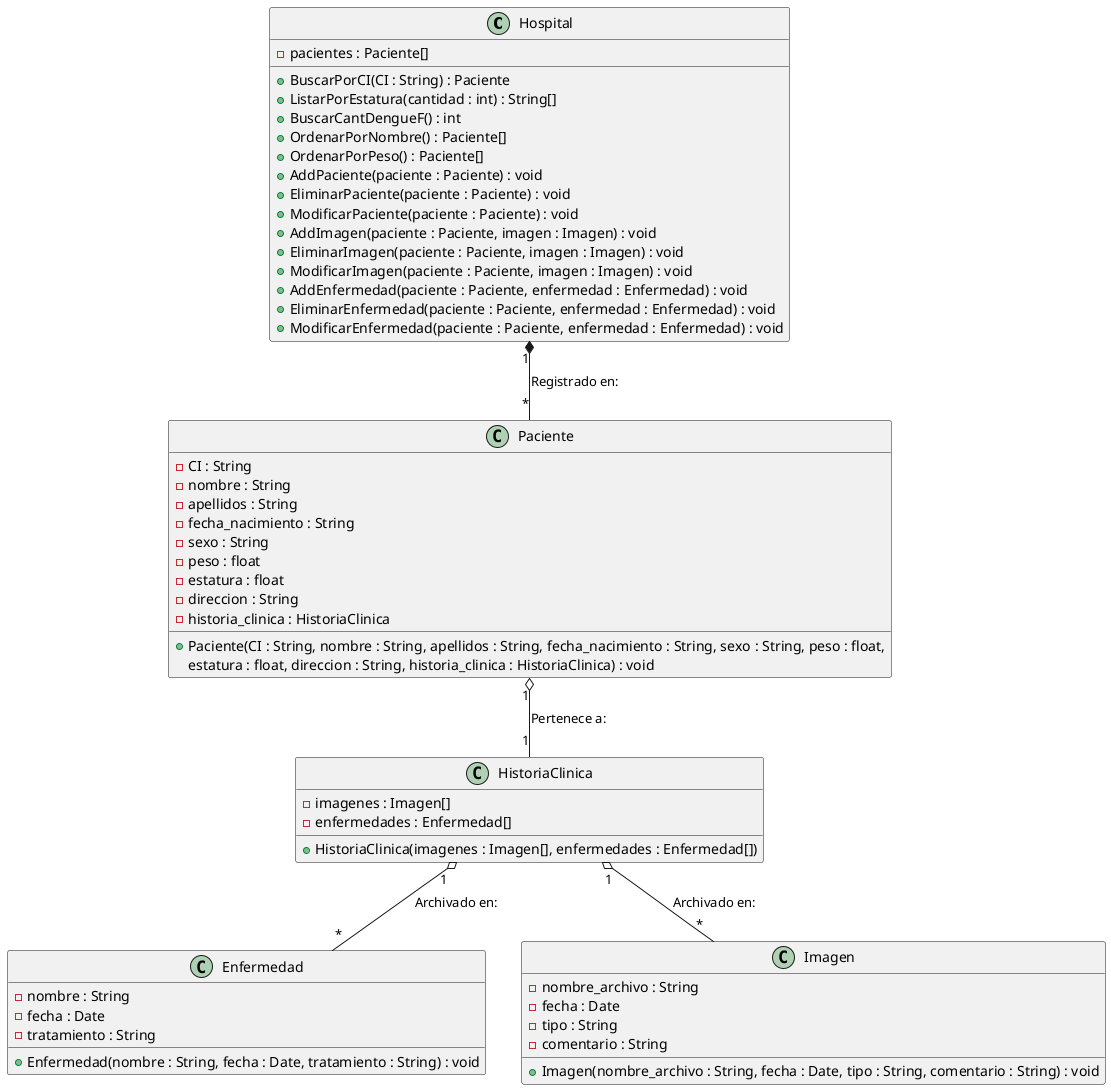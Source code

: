 @startuml HistoriaClinica
class Hospital {
    - pacientes : Paciente[]
    + BuscarPorCI(CI : String) : Paciente
    + ListarPorEstatura(cantidad : int) : String[]
    + BuscarCantDengueF() : int
    + OrdenarPorNombre() : Paciente[]
    + OrdenarPorPeso() : Paciente[]
    + AddPaciente(paciente : Paciente) : void
    + EliminarPaciente(paciente : Paciente) : void
    + ModificarPaciente(paciente : Paciente) : void
    + AddImagen(paciente : Paciente, imagen : Imagen) : void
    + EliminarImagen(paciente : Paciente, imagen : Imagen) : void
    + ModificarImagen(paciente : Paciente, imagen : Imagen) : void
    + AddEnfermedad(paciente : Paciente, enfermedad : Enfermedad) : void
    + EliminarEnfermedad(paciente : Paciente, enfermedad : Enfermedad) : void
    + ModificarEnfermedad(paciente : Paciente, enfermedad : Enfermedad) : void
}

class Paciente{
    - CI : String
    - nombre : String
    - apellidos : String
    - fecha_nacimiento : String
    - sexo : String
    - peso : float
    - estatura : float
    - direccion : String
    - historia_clinica : HistoriaClinica

    + Paciente(CI : String, nombre : String, apellidos : String, fecha_nacimiento : String, sexo : String, peso : float,
    estatura : float, direccion : String, historia_clinica : HistoriaClinica) : void
}

class HistoriaClinica{
    - imagenes : Imagen[]
    - enfermedades : Enfermedad[]
    
    + HistoriaClinica(imagenes : Imagen[], enfermedades : Enfermedad[])
}

class Enfermedad{
    - nombre : String
    - fecha : Date
    - tratamiento : String

    + Enfermedad(nombre : String, fecha : Date, tratamiento : String) : void
}

class Imagen{
    - nombre_archivo : String
    - fecha : Date
    - tipo : String
    - comentario : String

    + Imagen(nombre_archivo : String, fecha : Date, tipo : String, comentario : String) : void
}

Hospital "1" *-- "*" Paciente : Registrado en:
Paciente "1" o-- "1" HistoriaClinica : Pertenece a:
HistoriaClinica "1" o--  "*" Imagen : Archivado en:
HistoriaClinica "1" o--  "*" Enfermedad : Archivado en:
@enduml